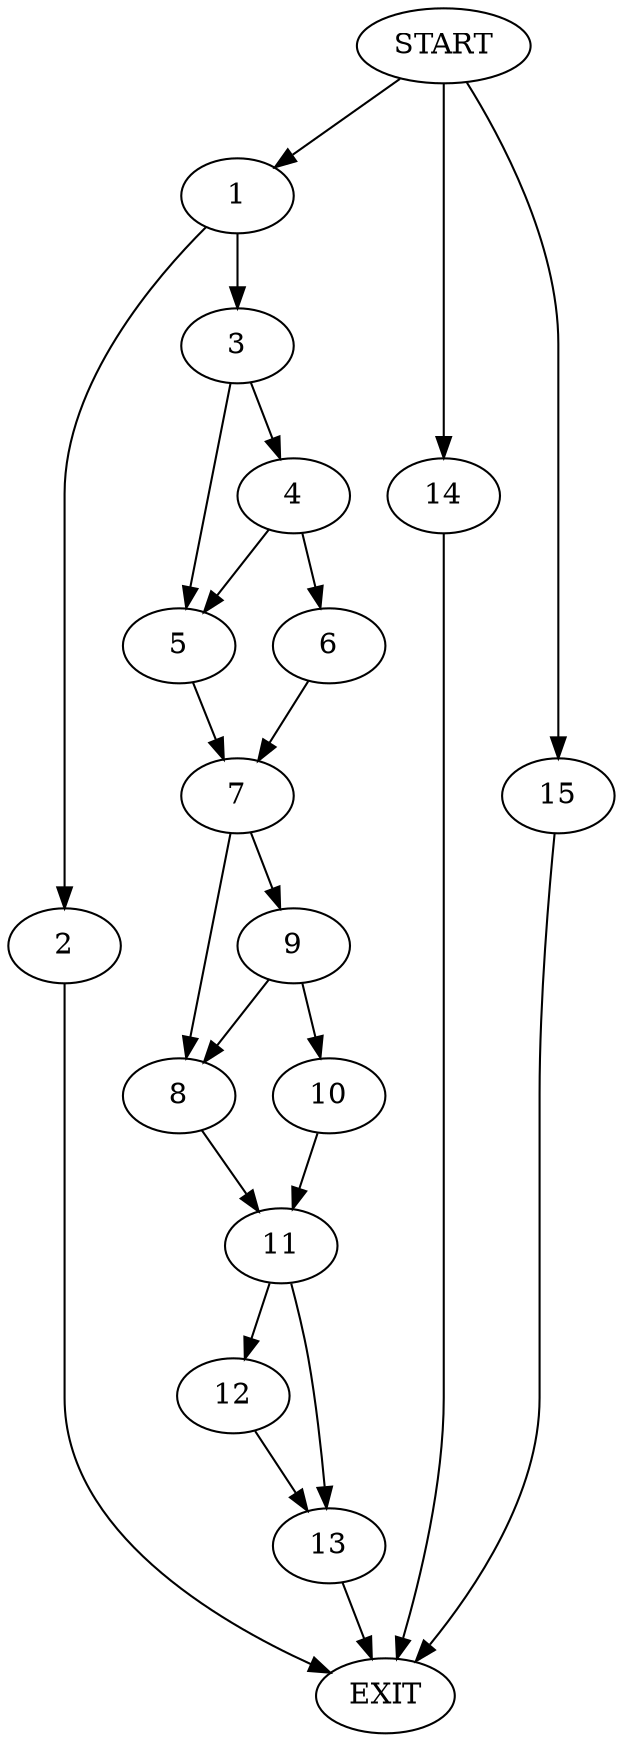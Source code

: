 digraph {
0 [label="START"]
16 [label="EXIT"]
0 -> 1
1 -> 2
1 -> 3
2 -> 16
3 -> 4
3 -> 5
4 -> 6
4 -> 5
5 -> 7
6 -> 7
7 -> 8
7 -> 9
9 -> 8
9 -> 10
8 -> 11
10 -> 11
11 -> 12
11 -> 13
12 -> 13
13 -> 16
0 -> 14
14 -> 16
0 -> 15
15 -> 16
}
